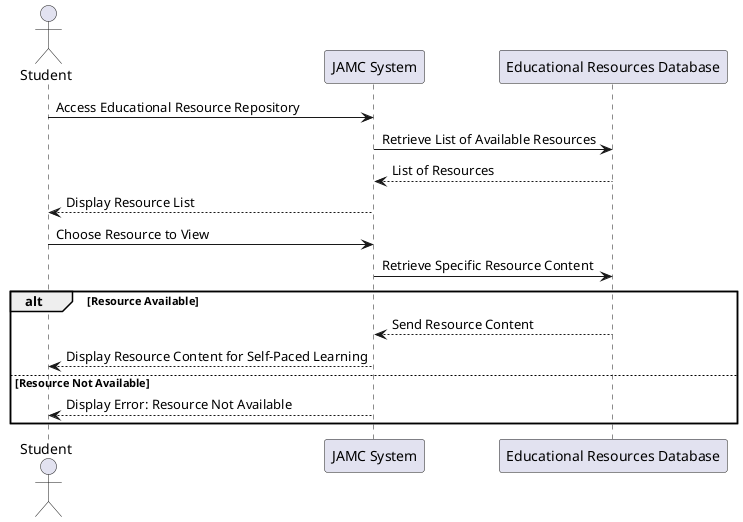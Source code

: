 @startuml
actor Student
participant "JAMC System" as System
participant "Educational Resources Database" as ERDB

Student -> System: Access Educational Resource Repository
System -> ERDB: Retrieve List of Available Resources
ERDB --> System: List of Resources
System --> Student: Display Resource List
Student -> System: Choose Resource to View
System -> ERDB: Retrieve Specific Resource Content
alt Resource Available
    ERDB --> System: Send Resource Content
    System --> Student: Display Resource Content for Self-Paced Learning
else Resource Not Available
    System --> Student: Display Error: Resource Not Available
end
@enduml
